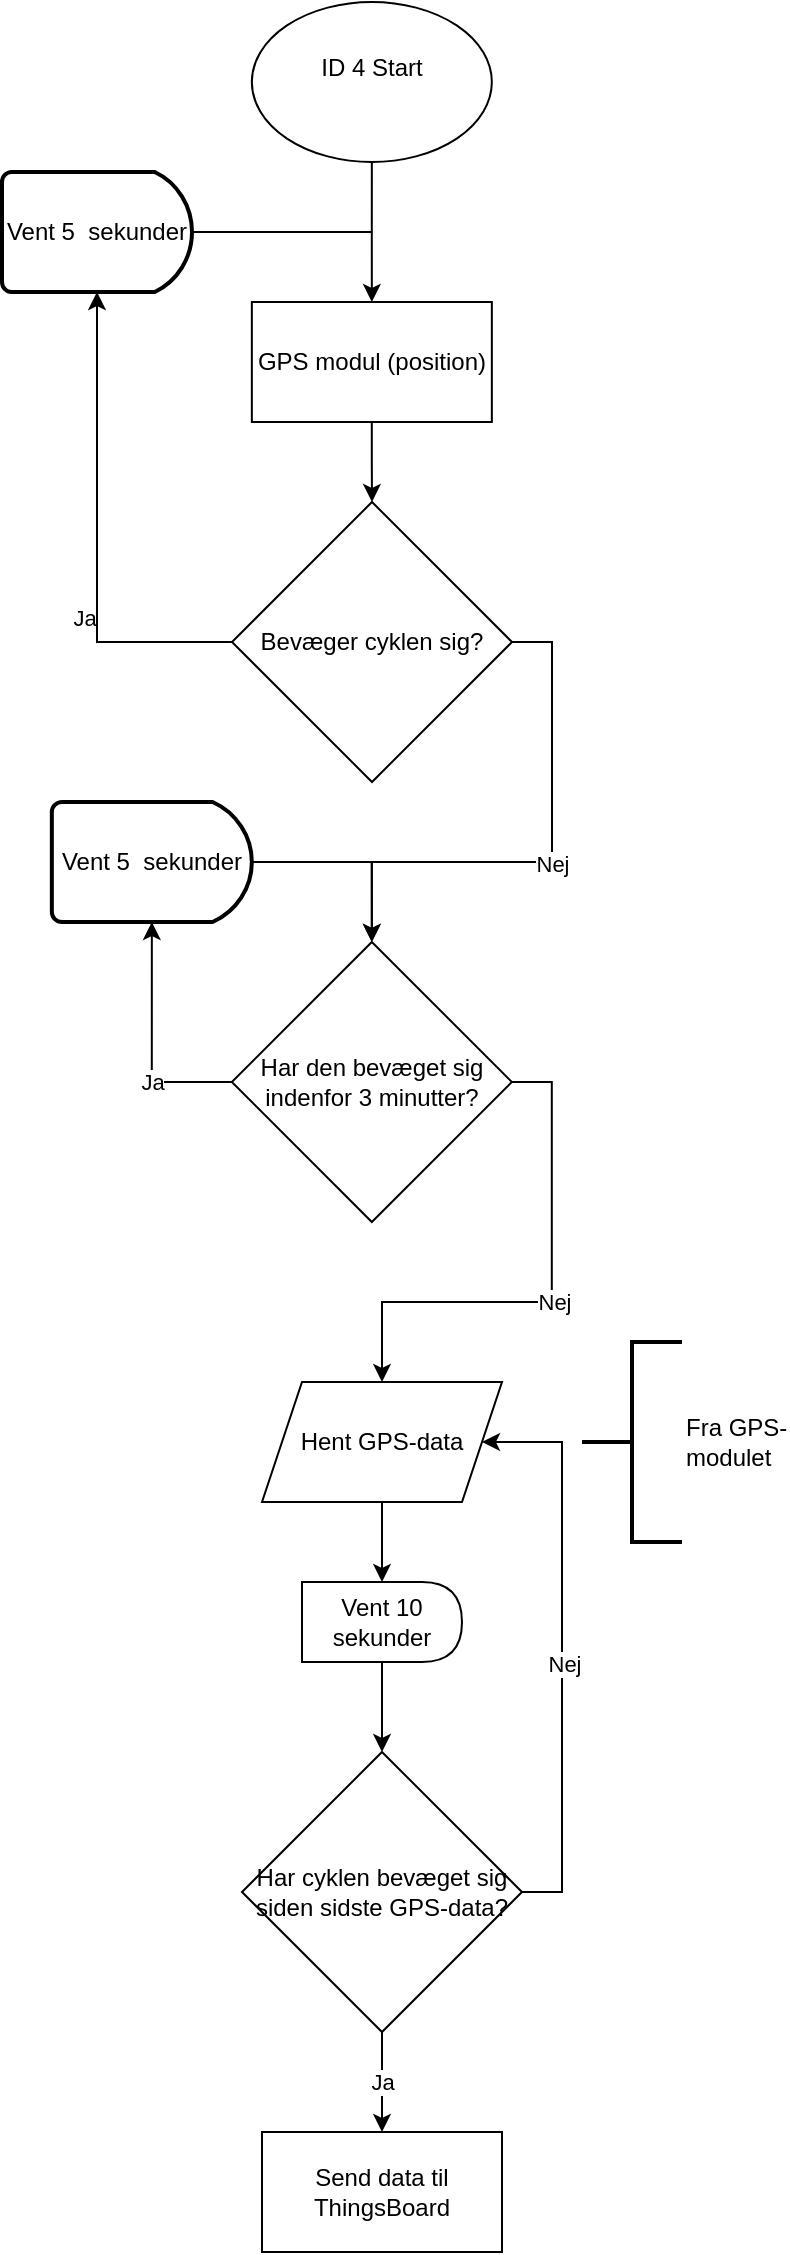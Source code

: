 <mxfile version="25.0.1">
  <diagram name="Side-1" id="5QCO7v8JLTxfKbGBEfMo">
    <mxGraphModel dx="-38" dy="707" grid="1" gridSize="10" guides="1" tooltips="1" connect="1" arrows="1" fold="1" page="1" pageScale="1" pageWidth="10" pageHeight="10" math="0" shadow="0">
      <root>
        <mxCell id="0" />
        <mxCell id="1" parent="0" />
        <mxCell id="t8NLzMtJUix6vNuB-qDw-4" style="edgeStyle=orthogonalEdgeStyle;rounded=0;orthogonalLoop=1;jettySize=auto;html=1;exitX=0;exitY=0.5;exitDx=0;exitDy=0;entryX=0;entryY=0.5;entryDx=0;entryDy=0;" parent="1" edge="1">
          <mxGeometry relative="1" as="geometry">
            <mxPoint x="335" y="635" as="sourcePoint" />
            <Array as="points">
              <mxPoint x="315" y="635" />
              <mxPoint x="315" y="270" />
            </Array>
          </mxGeometry>
        </mxCell>
        <mxCell id="t8NLzMtJUix6vNuB-qDw-5" style="edgeStyle=orthogonalEdgeStyle;rounded=0;orthogonalLoop=1;jettySize=auto;html=1;exitX=0;exitY=0.5;exitDx=0;exitDy=0;entryX=0;entryY=0.5;entryDx=0;entryDy=0;" parent="1" edge="1">
          <mxGeometry relative="1" as="geometry">
            <mxPoint x="335" y="850" as="sourcePoint" />
            <Array as="points">
              <mxPoint x="315" y="850" />
              <mxPoint x="315" y="270" />
            </Array>
          </mxGeometry>
        </mxCell>
        <mxCell id="t8NLzMtJUix6vNuB-qDw-3" style="edgeStyle=orthogonalEdgeStyle;rounded=0;orthogonalLoop=1;jettySize=auto;html=1;exitX=0;exitY=0.5;exitDx=0;exitDy=0;entryX=0;entryY=0.5;entryDx=0;entryDy=0;" parent="1" edge="1">
          <mxGeometry relative="1" as="geometry">
            <mxPoint x="335" y="420" as="sourcePoint" />
            <Array as="points">
              <mxPoint x="315" y="420" />
              <mxPoint x="315" y="270" />
            </Array>
          </mxGeometry>
        </mxCell>
        <mxCell id="t8NLzMtJUix6vNuB-qDw-6" value="" style="edgeStyle=orthogonalEdgeStyle;rounded=0;orthogonalLoop=1;jettySize=auto;html=1;entryX=0.5;entryY=0;entryDx=0;entryDy=0;" parent="1" source="w_0kCe-3_XeHWziMAu6y-2" target="t8NLzMtJUix6vNuB-qDw-21" edge="1">
          <mxGeometry relative="1" as="geometry">
            <mxPoint x="939.92" y="250" as="targetPoint" />
          </mxGeometry>
        </mxCell>
        <mxCell id="t8NLzMtJUix6vNuB-qDw-7" value="&lt;div&gt;ID 4 Start&lt;/div&gt;&lt;div&gt;&lt;br&gt;&lt;/div&gt;" style="ellipse;whiteSpace=wrap;html=1;" parent="1" vertex="1">
          <mxGeometry x="879.92" y="85" width="120" height="80" as="geometry" />
        </mxCell>
        <mxCell id="t8NLzMtJUix6vNuB-qDw-34" style="edgeStyle=orthogonalEdgeStyle;rounded=0;orthogonalLoop=1;jettySize=auto;html=1;exitX=1;exitY=0.5;exitDx=0;exitDy=0;entryX=0.5;entryY=0;entryDx=0;entryDy=0;" parent="1" source="t8NLzMtJUix6vNuB-qDw-21" target="t8NLzMtJUix6vNuB-qDw-40" edge="1">
          <mxGeometry relative="1" as="geometry">
            <mxPoint x="939.92" y="535" as="targetPoint" />
          </mxGeometry>
        </mxCell>
        <mxCell id="t8NLzMtJUix6vNuB-qDw-55" value="Nej" style="edgeLabel;html=1;align=center;verticalAlign=middle;resizable=0;points=[];" parent="t8NLzMtJUix6vNuB-qDw-34" vertex="1" connectable="0">
          <mxGeometry x="-0.198" y="-2" relative="1" as="geometry">
            <mxPoint x="2" y="26" as="offset" />
          </mxGeometry>
        </mxCell>
        <mxCell id="t8NLzMtJUix6vNuB-qDw-21" value="Bevæger cyklen sig?" style="rhombus;whiteSpace=wrap;html=1;" parent="1" vertex="1">
          <mxGeometry x="870" y="335" width="140" height="140" as="geometry" />
        </mxCell>
        <mxCell id="t8NLzMtJUix6vNuB-qDw-28" value="Vent 5&amp;nbsp; sekunder" style="strokeWidth=2;html=1;shape=mxgraph.flowchart.delay;whiteSpace=wrap;" parent="1" vertex="1">
          <mxGeometry x="755" y="170" width="95" height="60" as="geometry" />
        </mxCell>
        <mxCell id="t8NLzMtJUix6vNuB-qDw-29" style="edgeStyle=orthogonalEdgeStyle;rounded=0;orthogonalLoop=1;jettySize=auto;html=1;exitX=0;exitY=0.5;exitDx=0;exitDy=0;entryX=0.5;entryY=1;entryDx=0;entryDy=0;entryPerimeter=0;" parent="1" source="t8NLzMtJUix6vNuB-qDw-21" target="t8NLzMtJUix6vNuB-qDw-28" edge="1">
          <mxGeometry relative="1" as="geometry" />
        </mxCell>
        <mxCell id="t8NLzMtJUix6vNuB-qDw-32" value="&lt;div&gt;Ja&lt;/div&gt;" style="edgeLabel;html=1;align=center;verticalAlign=middle;resizable=0;points=[];" parent="t8NLzMtJUix6vNuB-qDw-29" vertex="1" connectable="0">
          <mxGeometry x="-0.34" relative="1" as="geometry">
            <mxPoint x="-7" as="offset" />
          </mxGeometry>
        </mxCell>
        <mxCell id="t8NLzMtJUix6vNuB-qDw-37" style="edgeStyle=orthogonalEdgeStyle;rounded=0;orthogonalLoop=1;jettySize=auto;html=1;exitX=1;exitY=0.5;exitDx=0;exitDy=0;exitPerimeter=0;entryX=0.5;entryY=0;entryDx=0;entryDy=0;" parent="1" source="t8NLzMtJUix6vNuB-qDw-35" target="t8NLzMtJUix6vNuB-qDw-40" edge="1">
          <mxGeometry relative="1" as="geometry">
            <mxPoint x="940" y="650" as="targetPoint" />
          </mxGeometry>
        </mxCell>
        <mxCell id="t8NLzMtJUix6vNuB-qDw-35" value="Vent 5&amp;nbsp; sekunder" style="strokeWidth=2;html=1;shape=mxgraph.flowchart.delay;whiteSpace=wrap;" parent="1" vertex="1">
          <mxGeometry x="779.92" y="485" width="100" height="60" as="geometry" />
        </mxCell>
        <mxCell id="t8NLzMtJUix6vNuB-qDw-36" style="edgeStyle=orthogonalEdgeStyle;rounded=0;orthogonalLoop=1;jettySize=auto;html=1;exitX=0;exitY=0.5;exitDx=0;exitDy=0;entryX=0.5;entryY=1;entryDx=0;entryDy=0;entryPerimeter=0;" parent="1" source="t8NLzMtJUix6vNuB-qDw-40" target="t8NLzMtJUix6vNuB-qDw-35" edge="1">
          <mxGeometry relative="1" as="geometry">
            <mxPoint x="872.42" y="602.5" as="sourcePoint" />
          </mxGeometry>
        </mxCell>
        <mxCell id="t8NLzMtJUix6vNuB-qDw-38" value="Ja" style="edgeLabel;html=1;align=center;verticalAlign=middle;resizable=0;points=[];" parent="t8NLzMtJUix6vNuB-qDw-36" vertex="1" connectable="0">
          <mxGeometry x="0.06" y="1" relative="1" as="geometry">
            <mxPoint x="1" y="23" as="offset" />
          </mxGeometry>
        </mxCell>
        <mxCell id="t8NLzMtJUix6vNuB-qDw-52" style="edgeStyle=orthogonalEdgeStyle;rounded=0;orthogonalLoop=1;jettySize=auto;html=1;exitX=1;exitY=0.5;exitDx=0;exitDy=0;entryX=0.5;entryY=0;entryDx=0;entryDy=0;" parent="1" source="t8NLzMtJUix6vNuB-qDw-40" target="t8NLzMtJUix6vNuB-qDw-54" edge="1">
          <mxGeometry relative="1" as="geometry">
            <mxPoint x="939.92" y="772.5" as="targetPoint" />
          </mxGeometry>
        </mxCell>
        <mxCell id="t8NLzMtJUix6vNuB-qDw-53" value="Nej" style="edgeLabel;html=1;align=center;verticalAlign=middle;resizable=0;points=[];" parent="t8NLzMtJUix6vNuB-qDw-52" vertex="1" connectable="0">
          <mxGeometry x="0.17" y="1" relative="1" as="geometry">
            <mxPoint x="20" y="-1" as="offset" />
          </mxGeometry>
        </mxCell>
        <mxCell id="t8NLzMtJUix6vNuB-qDw-40" value="Har den bevæget sig indenfor 3 minutter?" style="rhombus;whiteSpace=wrap;html=1;" parent="1" vertex="1">
          <mxGeometry x="869.92" y="555" width="140" height="140" as="geometry" />
        </mxCell>
        <mxCell id="t8NLzMtJUix6vNuB-qDw-60" style="edgeStyle=orthogonalEdgeStyle;rounded=0;orthogonalLoop=1;jettySize=auto;html=1;exitX=0.5;exitY=1;exitDx=0;exitDy=0;entryX=0.5;entryY=0;entryDx=0;entryDy=0;" parent="1" source="t8NLzMtJUix6vNuB-qDw-54" target="t8NLzMtJUix6vNuB-qDw-59" edge="1">
          <mxGeometry relative="1" as="geometry" />
        </mxCell>
        <mxCell id="t8NLzMtJUix6vNuB-qDw-54" value="Hent GPS-data" style="shape=parallelogram;perimeter=parallelogramPerimeter;whiteSpace=wrap;html=1;fixedSize=1;" parent="1" vertex="1">
          <mxGeometry x="885" y="775" width="120" height="60" as="geometry" />
        </mxCell>
        <mxCell id="t8NLzMtJUix6vNuB-qDw-62" style="edgeStyle=orthogonalEdgeStyle;rounded=0;orthogonalLoop=1;jettySize=auto;html=1;exitX=0.5;exitY=1;exitDx=0;exitDy=0;entryX=0.5;entryY=0;entryDx=0;entryDy=0;" parent="1" source="t8NLzMtJUix6vNuB-qDw-59" target="t8NLzMtJUix6vNuB-qDw-61" edge="1">
          <mxGeometry relative="1" as="geometry" />
        </mxCell>
        <mxCell id="t8NLzMtJUix6vNuB-qDw-59" value="Vent 10 sekunder" style="shape=delay;whiteSpace=wrap;html=1;" parent="1" vertex="1">
          <mxGeometry x="905" y="875" width="80" height="40" as="geometry" />
        </mxCell>
        <mxCell id="t8NLzMtJUix6vNuB-qDw-63" style="edgeStyle=orthogonalEdgeStyle;rounded=0;orthogonalLoop=1;jettySize=auto;html=1;exitX=1;exitY=0.5;exitDx=0;exitDy=0;entryX=1;entryY=0.5;entryDx=0;entryDy=0;" parent="1" source="t8NLzMtJUix6vNuB-qDw-61" target="t8NLzMtJUix6vNuB-qDw-54" edge="1">
          <mxGeometry relative="1" as="geometry">
            <Array as="points">
              <mxPoint x="1035" y="1030" />
              <mxPoint x="1035" y="805" />
            </Array>
          </mxGeometry>
        </mxCell>
        <mxCell id="t8NLzMtJUix6vNuB-qDw-64" value="Nej" style="edgeLabel;html=1;align=center;verticalAlign=middle;resizable=0;points=[];" parent="t8NLzMtJUix6vNuB-qDw-63" vertex="1" connectable="0">
          <mxGeometry x="-0.055" y="-1" relative="1" as="geometry">
            <mxPoint as="offset" />
          </mxGeometry>
        </mxCell>
        <mxCell id="t8NLzMtJUix6vNuB-qDw-66" style="edgeStyle=orthogonalEdgeStyle;rounded=0;orthogonalLoop=1;jettySize=auto;html=1;exitX=0.5;exitY=1;exitDx=0;exitDy=0;entryX=0.5;entryY=0;entryDx=0;entryDy=0;" parent="1" source="t8NLzMtJUix6vNuB-qDw-61" target="t8NLzMtJUix6vNuB-qDw-65" edge="1">
          <mxGeometry relative="1" as="geometry" />
        </mxCell>
        <mxCell id="wt8gnzURPWGUX9V3AWWs-1" value="Ja" style="edgeLabel;html=1;align=center;verticalAlign=middle;resizable=0;points=[];" parent="t8NLzMtJUix6vNuB-qDw-66" vertex="1" connectable="0">
          <mxGeometry x="-0.008" relative="1" as="geometry">
            <mxPoint as="offset" />
          </mxGeometry>
        </mxCell>
        <mxCell id="t8NLzMtJUix6vNuB-qDw-61" value="Har cyklen bevæget sig siden sidste GPS-data?" style="rhombus;whiteSpace=wrap;html=1;" parent="1" vertex="1">
          <mxGeometry x="875" y="960" width="140" height="140" as="geometry" />
        </mxCell>
        <mxCell id="t8NLzMtJUix6vNuB-qDw-65" value="&lt;div&gt;Send data til&lt;/div&gt;&lt;div&gt;ThingsBoard&lt;br&gt;&lt;/div&gt;" style="rounded=0;whiteSpace=wrap;html=1;" parent="1" vertex="1">
          <mxGeometry x="885" y="1150" width="120" height="60" as="geometry" />
        </mxCell>
        <mxCell id="wt8gnzURPWGUX9V3AWWs-2" value="&lt;div&gt;Fra GPS-&lt;/div&gt;&lt;div&gt;modulet&lt;/div&gt;" style="strokeWidth=2;html=1;shape=mxgraph.flowchart.annotation_2;align=left;labelPosition=right;pointerEvents=1;" parent="1" vertex="1">
          <mxGeometry x="1045" y="755" width="50" height="100" as="geometry" />
        </mxCell>
        <mxCell id="w_0kCe-3_XeHWziMAu6y-3" value="" style="edgeStyle=orthogonalEdgeStyle;rounded=0;orthogonalLoop=1;jettySize=auto;html=1;entryX=0.5;entryY=0;entryDx=0;entryDy=0;" edge="1" parent="1" source="t8NLzMtJUix6vNuB-qDw-7" target="w_0kCe-3_XeHWziMAu6y-2">
          <mxGeometry relative="1" as="geometry">
            <mxPoint x="940" y="335" as="targetPoint" />
            <mxPoint x="940" y="220" as="sourcePoint" />
            <Array as="points">
              <mxPoint x="940" y="200" />
              <mxPoint x="940" y="200" />
            </Array>
          </mxGeometry>
        </mxCell>
        <mxCell id="w_0kCe-3_XeHWziMAu6y-2" value="GPS modul (position)" style="rounded=0;whiteSpace=wrap;html=1;" vertex="1" parent="1">
          <mxGeometry x="879.92" y="235" width="120" height="60" as="geometry" />
        </mxCell>
        <mxCell id="w_0kCe-3_XeHWziMAu6y-7" value="" style="endArrow=none;html=1;rounded=0;fontSize=12;startSize=8;endSize=8;curved=1;exitX=1;exitY=0.5;exitDx=0;exitDy=0;exitPerimeter=0;" edge="1" parent="1" source="t8NLzMtJUix6vNuB-qDw-28">
          <mxGeometry width="50" height="50" relative="1" as="geometry">
            <mxPoint x="970" y="400" as="sourcePoint" />
            <mxPoint x="940" y="200" as="targetPoint" />
          </mxGeometry>
        </mxCell>
      </root>
    </mxGraphModel>
  </diagram>
</mxfile>
